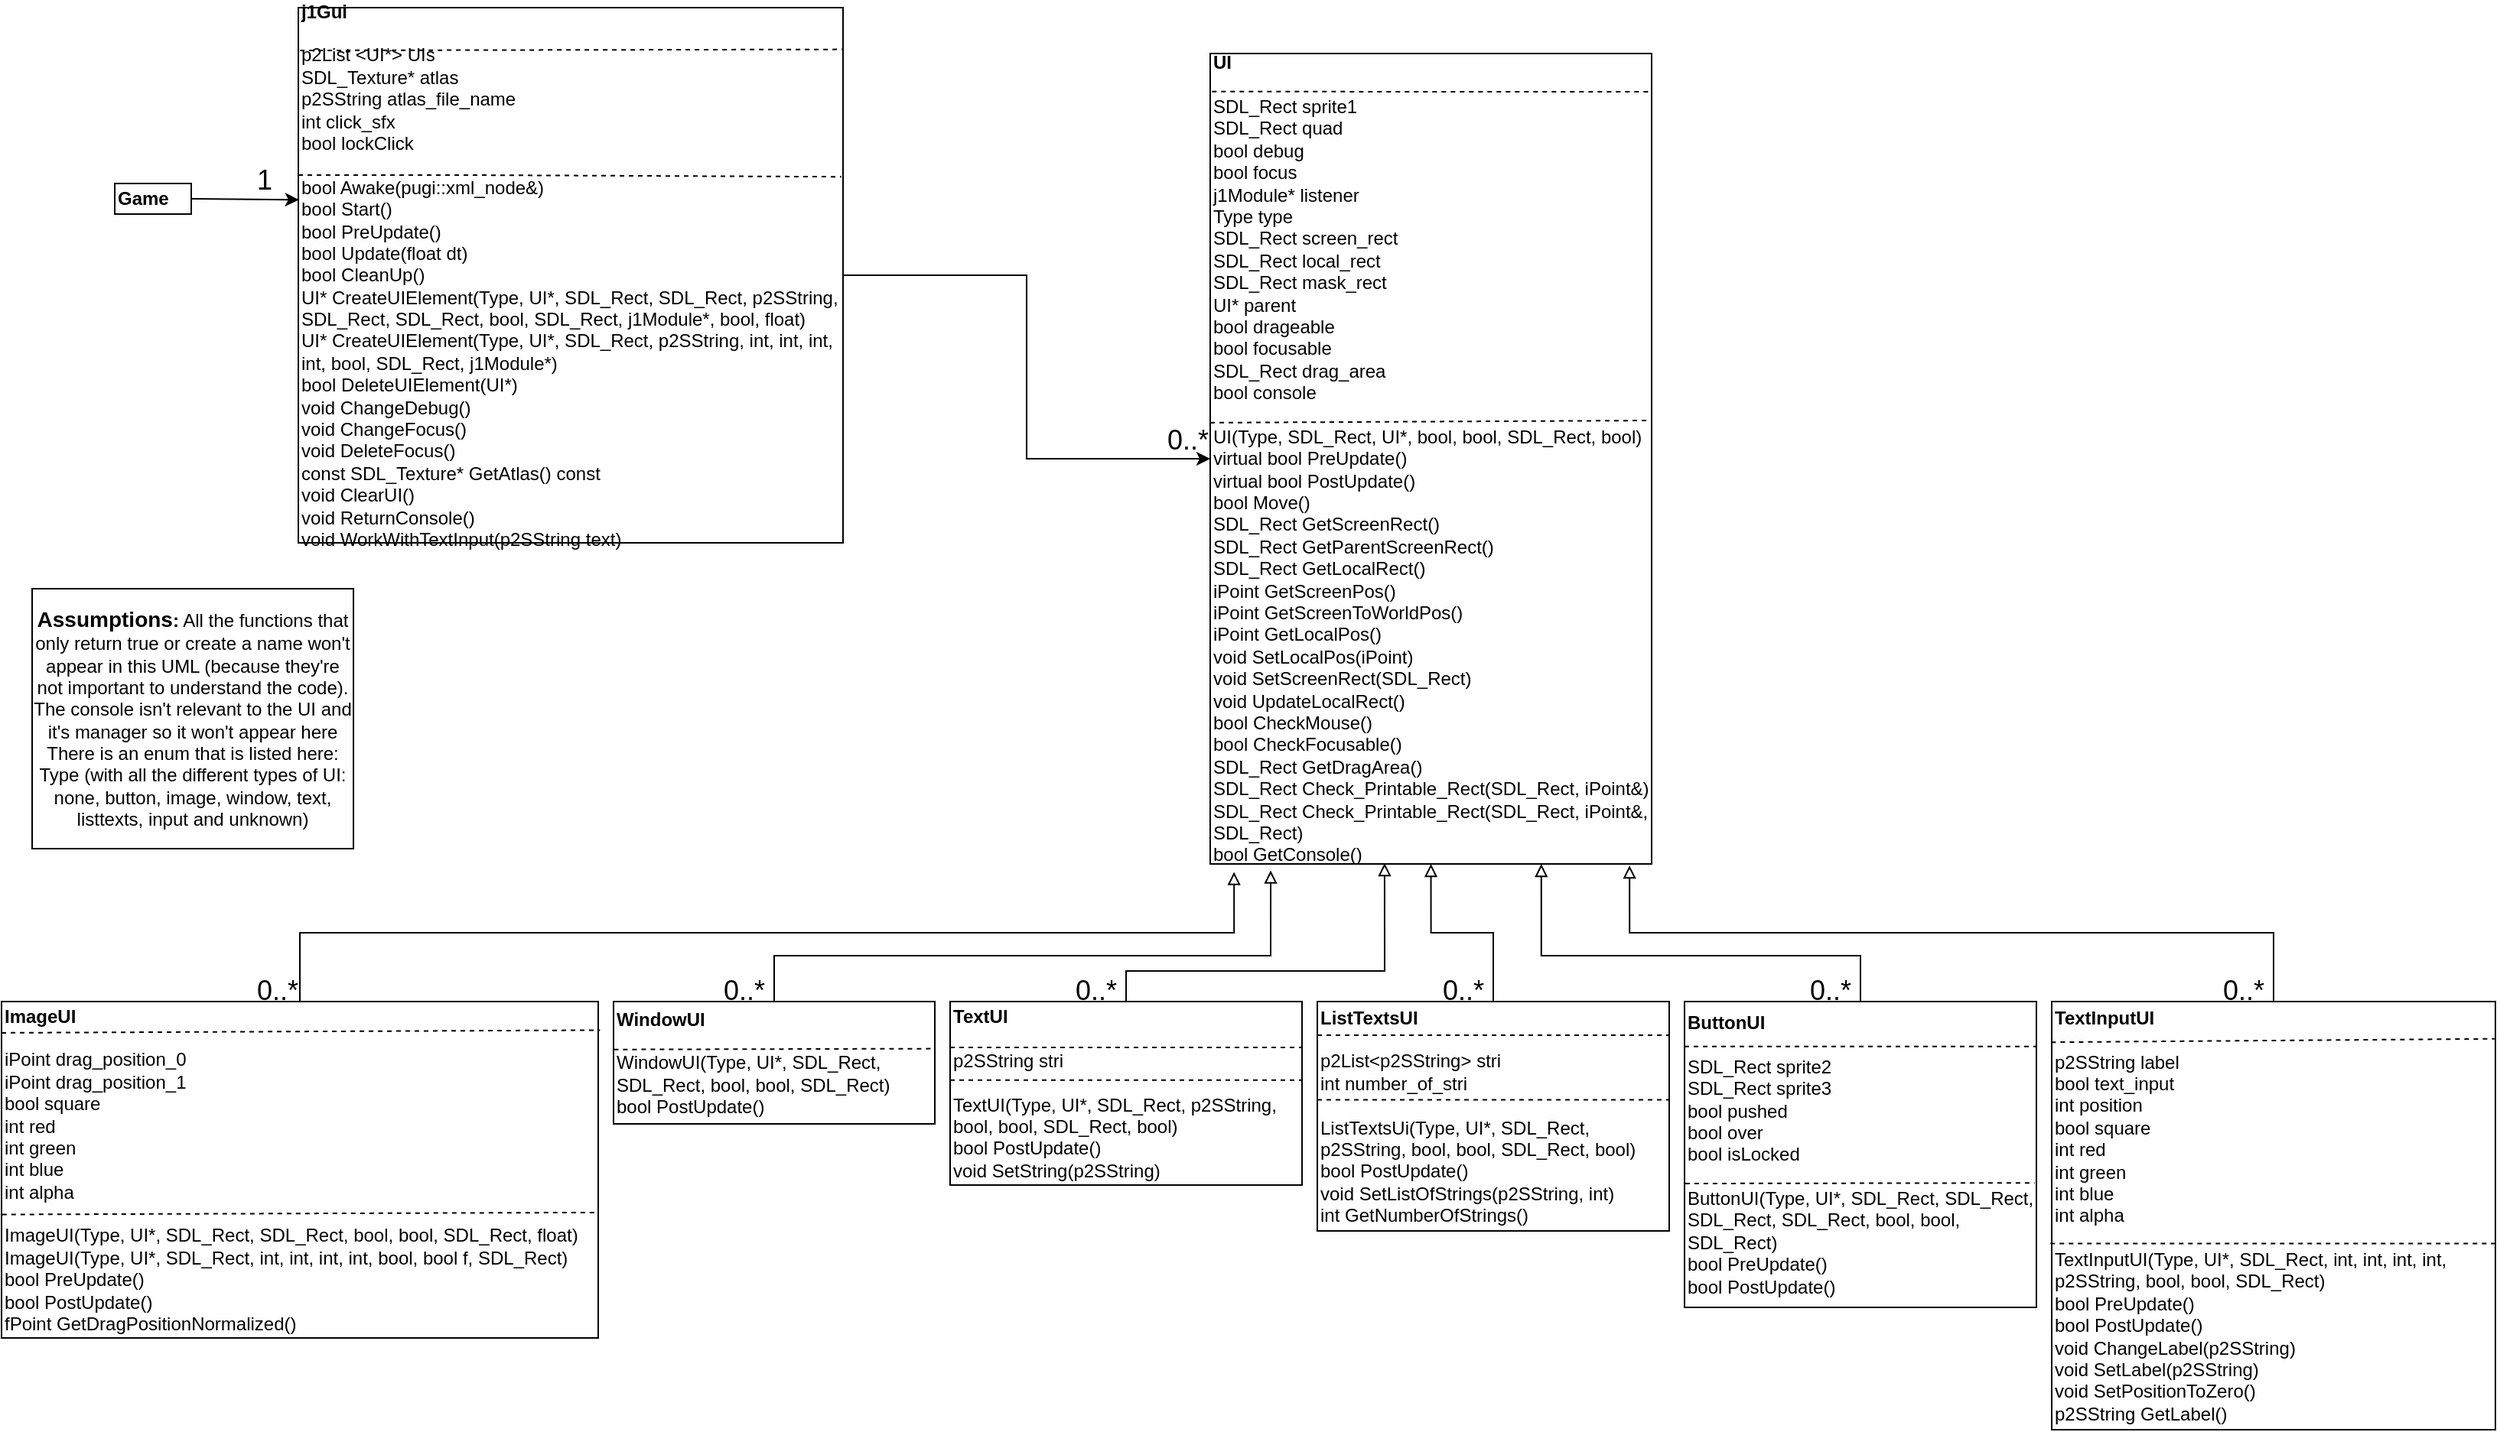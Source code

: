 <mxfile version="12.4.7" type="github">
  <diagram id="9TCni8zkd9GzKKKIGCB6" name="Page-1">
    <mxGraphModel dx="865" dy="483" grid="1" gridSize="10" guides="1" tooltips="1" connect="1" arrows="1" fold="1" page="1" pageScale="1" pageWidth="827" pageHeight="1169" math="0" shadow="0">
      <root>
        <mxCell id="0"/>
        <mxCell id="1" parent="0"/>
        <mxCell id="NNJdT-l5_N1uOXzTAoso-7" value="&lt;b&gt;Game&lt;/b&gt;" style="rounded=0;whiteSpace=wrap;html=1;align=left;" vertex="1" parent="1">
          <mxGeometry x="84" y="125" width="50" height="20" as="geometry"/>
        </mxCell>
        <mxCell id="NNJdT-l5_N1uOXzTAoso-19" style="edgeStyle=orthogonalEdgeStyle;rounded=0;orthogonalLoop=1;jettySize=auto;html=1;exitX=1;exitY=0.5;exitDx=0;exitDy=0;entryX=0;entryY=0.5;entryDx=0;entryDy=0;" edge="1" parent="1" source="NNJdT-l5_N1uOXzTAoso-8" target="NNJdT-l5_N1uOXzTAoso-14">
          <mxGeometry relative="1" as="geometry"/>
        </mxCell>
        <mxCell id="NNJdT-l5_N1uOXzTAoso-8" value="&lt;b&gt;j1Gui&lt;/b&gt;&lt;br&gt;&lt;br&gt;&lt;div&gt;p2List &amp;lt;UI*&amp;gt; UIs&lt;/div&gt;&lt;div&gt;SDL_Texture* atlas&lt;/div&gt;&lt;div&gt;p2SString atlas_file_name&lt;/div&gt;&lt;div&gt;&lt;div&gt;int click_sfx&lt;/div&gt;&lt;div&gt;bool lockClick&lt;/div&gt;&lt;/div&gt;&lt;br&gt;&lt;div&gt;bool Awake(pugi::xml_node&amp;amp;)&lt;/div&gt;&lt;div&gt;&lt;span&gt;bool Start()&lt;/span&gt;&lt;br&gt;&lt;/div&gt;&lt;div&gt;&lt;span&gt;bool PreUpdate()&lt;/span&gt;&lt;br&gt;&lt;/div&gt;&lt;div&gt;&lt;span&gt;bool Update(float dt)&lt;/span&gt;&lt;br&gt;&lt;/div&gt;&lt;div&gt;&lt;span&gt;bool CleanUp()&lt;/span&gt;&lt;br&gt;&lt;/div&gt;&lt;div&gt;&lt;span&gt;&lt;div&gt;UI* CreateUIElement(Type, UI*, SDL_Rect, SDL_Rect, p2SString, SDL_Rect, SDL_Rect, bool,&lt;span style=&quot;white-space: pre&quot;&gt;	&lt;/span&gt;S&lt;span&gt;DL_Rect, j1Module*, bool, float)&lt;/span&gt;&lt;/div&gt;&lt;div&gt;UI* CreateUIElement(Type, UI*, SDL_Rect, p2SString, int, int, int, int, bool, SDL_Rect, j1Module*)&lt;/div&gt;&lt;/span&gt;&lt;/div&gt;&lt;div&gt;&lt;div&gt;bool DeleteUIElement(UI*)&lt;/div&gt;&lt;div&gt;&lt;span&gt;void ChangeDebug()&lt;/span&gt;&lt;br&gt;&lt;/div&gt;&lt;div&gt;&lt;span&gt;void ChangeFocus()&lt;/span&gt;&lt;br&gt;&lt;/div&gt;&lt;div&gt;&lt;span&gt;void DeleteFocus()&lt;/span&gt;&lt;br&gt;&lt;/div&gt;&lt;div&gt;&lt;span&gt;const SDL_Texture* GetAtlas() const&lt;/span&gt;&lt;br&gt;&lt;/div&gt;&lt;div&gt;&lt;span&gt;void ClearUI()&lt;/span&gt;&lt;br&gt;&lt;/div&gt;&lt;div&gt;&lt;span&gt;void ReturnConsole()&lt;/span&gt;&lt;br&gt;&lt;/div&gt;&lt;div&gt;&lt;span&gt;void WorkWithTextInput(p2SString text)&lt;/span&gt;&lt;br&gt;&lt;/div&gt;&lt;/div&gt;" style="rounded=0;whiteSpace=wrap;html=1;align=left;" vertex="1" parent="1">
          <mxGeometry x="204" y="10" width="356" height="350" as="geometry"/>
        </mxCell>
        <mxCell id="NNJdT-l5_N1uOXzTAoso-9" value="" style="endArrow=none;dashed=1;html=1;exitX=0.003;exitY=0.08;exitDx=0;exitDy=0;exitPerimeter=0;entryX=0.999;entryY=0.078;entryDx=0;entryDy=0;entryPerimeter=0;" edge="1" parent="1" source="NNJdT-l5_N1uOXzTAoso-8" target="NNJdT-l5_N1uOXzTAoso-8">
          <mxGeometry width="50" height="50" relative="1" as="geometry">
            <mxPoint x="210" y="80" as="sourcePoint"/>
            <mxPoint x="420" y="81" as="targetPoint"/>
          </mxGeometry>
        </mxCell>
        <mxCell id="NNJdT-l5_N1uOXzTAoso-10" value="" style="endArrow=none;dashed=1;html=1;entryX=0.997;entryY=0.316;entryDx=0;entryDy=0;entryPerimeter=0;" edge="1" parent="1" target="NNJdT-l5_N1uOXzTAoso-8">
          <mxGeometry width="50" height="50" relative="1" as="geometry">
            <mxPoint x="204" y="119.5" as="sourcePoint"/>
            <mxPoint x="421" y="120" as="targetPoint"/>
            <Array as="points">
              <mxPoint x="315" y="119.5"/>
            </Array>
          </mxGeometry>
        </mxCell>
        <mxCell id="NNJdT-l5_N1uOXzTAoso-11" value="" style="endArrow=classic;html=1;exitX=1;exitY=0.5;exitDx=0;exitDy=0;entryX=0.001;entryY=0.359;entryDx=0;entryDy=0;entryPerimeter=0;" edge="1" parent="1" source="NNJdT-l5_N1uOXzTAoso-7" target="NNJdT-l5_N1uOXzTAoso-8">
          <mxGeometry width="50" height="50" relative="1" as="geometry">
            <mxPoint x="84" y="230" as="sourcePoint"/>
            <mxPoint x="140" y="150" as="targetPoint"/>
          </mxGeometry>
        </mxCell>
        <mxCell id="NNJdT-l5_N1uOXzTAoso-12" value="&lt;font style=&quot;font-size: 18px&quot;&gt;1&lt;/font&gt;" style="text;html=1;resizable=0;points=[];autosize=1;align=left;verticalAlign=top;spacingTop=-4;" vertex="1" parent="1">
          <mxGeometry x="174.5" y="110" width="30" height="20" as="geometry"/>
        </mxCell>
        <mxCell id="NNJdT-l5_N1uOXzTAoso-14" value="&lt;b&gt;UI&lt;br&gt;&lt;/b&gt;&lt;br&gt;&lt;div&gt;SDL_Rect sprite1&lt;/div&gt;&lt;div&gt;SDL_Rect quad&lt;/div&gt;&lt;div&gt;bool debug&lt;/div&gt;&lt;div&gt;bool focus&lt;/div&gt;&lt;div&gt;j1Module* listener&lt;/div&gt;&lt;div&gt;Type type&lt;/div&gt;&lt;div&gt;&lt;span&gt;SDL_Rect screen_rect&lt;/span&gt;&lt;br&gt;&lt;/div&gt;&lt;div&gt;SDL_Rect local_rect&lt;/div&gt;&lt;div&gt;SDL_Rect mask_rect&lt;/div&gt;&lt;div&gt;UI* parent&lt;/div&gt;&lt;div&gt;bool drageable&lt;/div&gt;&lt;div&gt;bool focusable&lt;/div&gt;&lt;div&gt;SDL_Rect drag_area&lt;/div&gt;&lt;div&gt;bool console&lt;/div&gt;&lt;br&gt;UI(Type, SDL_Rect, UI*, bool, bool, SDL_Rect, bool)&lt;br&gt;&lt;div&gt;virtual bool PreUpdate()&lt;/div&gt;&lt;div&gt;virtual bool PostUpdate()&lt;/div&gt;&lt;div&gt;&lt;div&gt;bool Move()&lt;/div&gt;&lt;div&gt;&lt;span&gt;SDL_Rect GetScreenRect()&lt;/span&gt;&lt;br&gt;&lt;/div&gt;&lt;div&gt;SDL_Rect GetParentScreenRect()&lt;/div&gt;&lt;div&gt;SDL_Rect GetLocalRect()&lt;/div&gt;&lt;div&gt;iPoint GetScreenPos()&lt;/div&gt;&lt;div&gt;iPoint GetScreenToWorldPos()&lt;/div&gt;&lt;div&gt;iPoint GetLocalPos()&lt;/div&gt;&lt;div&gt;void SetLocalPos(iPoint)&lt;/div&gt;&lt;div&gt;void SetScreenRect(SDL_Rect)&lt;/div&gt;&lt;div&gt;void UpdateLocalRect()&lt;/div&gt;&lt;div&gt;bool CheckMouse()&lt;/div&gt;&lt;div&gt;bool CheckFocusable()&lt;/div&gt;&lt;div&gt;SDL_Rect GetDragArea()&lt;/div&gt;&lt;div&gt;SDL_Rect Check_Printable_Rect(SDL_Rect, iPoint&amp;amp;)&lt;/div&gt;&lt;div&gt;SDL_Rect Check_Printable_Rect(SDL_Rect, iPoint&amp;amp;, SDL_Rect)&lt;/div&gt;&lt;div&gt;bool GetConsole()&lt;/div&gt;&lt;/div&gt;" style="rounded=0;whiteSpace=wrap;html=1;align=left;" vertex="1" parent="1">
          <mxGeometry x="800" y="40" width="288.5" height="530" as="geometry"/>
        </mxCell>
        <mxCell id="NNJdT-l5_N1uOXzTAoso-15" value="" style="endArrow=none;dashed=1;html=1;exitX=0.004;exitY=0.047;exitDx=0;exitDy=0;exitPerimeter=0;" edge="1" parent="1" source="NNJdT-l5_N1uOXzTAoso-14">
          <mxGeometry width="50" height="50" relative="1" as="geometry">
            <mxPoint x="796" y="75" as="sourcePoint"/>
            <mxPoint x="1089" y="65" as="targetPoint"/>
          </mxGeometry>
        </mxCell>
        <mxCell id="NNJdT-l5_N1uOXzTAoso-16" value="&lt;font style=&quot;font-size: 18px&quot;&gt;0..*&lt;/font&gt;" style="text;html=1;resizable=0;points=[];autosize=1;align=left;verticalAlign=top;spacingTop=-4;" vertex="1" parent="1">
          <mxGeometry x="770" y="280" width="40" height="20" as="geometry"/>
        </mxCell>
        <mxCell id="NNJdT-l5_N1uOXzTAoso-20" value="" style="endArrow=none;dashed=1;html=1;exitX=0.004;exitY=0.047;exitDx=0;exitDy=0;exitPerimeter=0;" edge="1" parent="1">
          <mxGeometry width="50" height="50" relative="1" as="geometry">
            <mxPoint x="800.004" y="281.44" as="sourcePoint"/>
            <mxPoint x="1087.85" y="280" as="targetPoint"/>
          </mxGeometry>
        </mxCell>
        <mxCell id="NNJdT-l5_N1uOXzTAoso-42" style="edgeStyle=orthogonalEdgeStyle;rounded=0;orthogonalLoop=1;jettySize=auto;html=1;exitX=0.5;exitY=0;exitDx=0;exitDy=0;entryX=0.054;entryY=1.01;entryDx=0;entryDy=0;endArrow=block;endFill=0;entryPerimeter=0;" edge="1" parent="1" source="NNJdT-l5_N1uOXzTAoso-21" target="NNJdT-l5_N1uOXzTAoso-14">
          <mxGeometry relative="1" as="geometry"/>
        </mxCell>
        <mxCell id="NNJdT-l5_N1uOXzTAoso-21" value="&lt;b&gt;ImageUI&lt;/b&gt;&lt;br&gt;&lt;br&gt;&lt;div&gt;&lt;div&gt;iPoint drag_position_0&lt;/div&gt;&lt;div&gt;iPoint drag_position_1&lt;/div&gt;&lt;div&gt;bool square&lt;/div&gt;&lt;div&gt;int red&lt;/div&gt;&lt;div&gt;int green&lt;/div&gt;&lt;div&gt;int blue&lt;/div&gt;&lt;div&gt;int alpha&lt;/div&gt;&lt;/div&gt;&lt;br&gt;&lt;div&gt;ImageUI(Type, UI*, SDL_Rect, SDL_Rect, bool, bool, SDL_Rect, float)&lt;/div&gt;&lt;div&gt;ImageUI(Type, UI*, SDL_Rect, int, int, int, int, bool, bool f, SDL_Rect)&lt;/div&gt;&lt;div&gt;&lt;div&gt;bool PreUpdate()&lt;/div&gt;&lt;div&gt;&lt;span&gt;bool PostUpdate()&lt;/span&gt;&lt;/div&gt;&lt;div&gt;fPoint GetDragPositionNormalized()&lt;/div&gt;&lt;/div&gt;&lt;div&gt;&lt;/div&gt;" style="rounded=0;whiteSpace=wrap;html=1;align=left;" vertex="1" parent="1">
          <mxGeometry x="10" y="660" width="390" height="220" as="geometry"/>
        </mxCell>
        <mxCell id="NNJdT-l5_N1uOXzTAoso-22" value="" style="endArrow=none;dashed=1;html=1;entryX=1.003;entryY=0.085;entryDx=0;entryDy=0;entryPerimeter=0;exitX=0;exitY=0.093;exitDx=0;exitDy=0;exitPerimeter=0;" edge="1" parent="1" source="NNJdT-l5_N1uOXzTAoso-21" target="NNJdT-l5_N1uOXzTAoso-21">
          <mxGeometry width="50" height="50" relative="1" as="geometry">
            <mxPoint x="421.5" y="660.5" as="sourcePoint"/>
            <mxPoint x="538.5" y="660.5" as="targetPoint"/>
          </mxGeometry>
        </mxCell>
        <mxCell id="NNJdT-l5_N1uOXzTAoso-23" value="" style="endArrow=none;dashed=1;html=1;entryX=0.999;entryY=0.627;entryDx=0;entryDy=0;exitX=0.001;exitY=0.633;exitDx=0;exitDy=0;exitPerimeter=0;entryPerimeter=0;" edge="1" parent="1" source="NNJdT-l5_N1uOXzTAoso-21" target="NNJdT-l5_N1uOXzTAoso-21">
          <mxGeometry width="50" height="50" relative="1" as="geometry">
            <mxPoint x="15" y="807" as="sourcePoint"/>
            <mxPoint x="542.5" y="880.5" as="targetPoint"/>
          </mxGeometry>
        </mxCell>
        <mxCell id="NNJdT-l5_N1uOXzTAoso-43" style="edgeStyle=orthogonalEdgeStyle;rounded=0;orthogonalLoop=1;jettySize=auto;html=1;exitX=0.5;exitY=0;exitDx=0;exitDy=0;entryX=0.137;entryY=1.008;entryDx=0;entryDy=0;entryPerimeter=0;endArrow=block;endFill=0;" edge="1" parent="1" source="NNJdT-l5_N1uOXzTAoso-25" target="NNJdT-l5_N1uOXzTAoso-14">
          <mxGeometry relative="1" as="geometry">
            <Array as="points">
              <mxPoint x="515" y="630"/>
              <mxPoint x="840" y="630"/>
            </Array>
          </mxGeometry>
        </mxCell>
        <mxCell id="NNJdT-l5_N1uOXzTAoso-25" value="&lt;b&gt;WindowUI&lt;/b&gt;&lt;br&gt;&lt;br&gt;&lt;div&gt;WindowUI(Type, UI*, SDL_Rect, SDL_Rect, bool, bool, SDL_Rect)&lt;/div&gt;&lt;div&gt;&lt;span&gt;bool PostUpdate()&lt;/span&gt;&lt;/div&gt;&lt;div&gt;&lt;/div&gt;" style="rounded=0;whiteSpace=wrap;html=1;align=left;" vertex="1" parent="1">
          <mxGeometry x="410" y="660" width="210" height="80" as="geometry"/>
        </mxCell>
        <mxCell id="NNJdT-l5_N1uOXzTAoso-26" value="" style="endArrow=none;dashed=1;html=1;exitX=0.001;exitY=0.392;exitDx=0;exitDy=0;exitPerimeter=0;entryX=0.998;entryY=0.385;entryDx=0;entryDy=0;entryPerimeter=0;" edge="1" parent="1" source="NNJdT-l5_N1uOXzTAoso-25" target="NNJdT-l5_N1uOXzTAoso-25">
          <mxGeometry width="50" height="50" relative="1" as="geometry">
            <mxPoint x="821.5" y="680.5" as="sourcePoint"/>
            <mxPoint x="801" y="714" as="targetPoint"/>
          </mxGeometry>
        </mxCell>
        <mxCell id="NNJdT-l5_N1uOXzTAoso-44" style="edgeStyle=orthogonalEdgeStyle;rounded=0;orthogonalLoop=1;jettySize=auto;html=1;exitX=0.5;exitY=0;exitDx=0;exitDy=0;entryX=0.395;entryY=0.999;entryDx=0;entryDy=0;entryPerimeter=0;endArrow=block;endFill=0;" edge="1" parent="1" source="NNJdT-l5_N1uOXzTAoso-28" target="NNJdT-l5_N1uOXzTAoso-14">
          <mxGeometry relative="1" as="geometry">
            <Array as="points">
              <mxPoint x="745" y="640"/>
              <mxPoint x="914" y="640"/>
            </Array>
          </mxGeometry>
        </mxCell>
        <mxCell id="NNJdT-l5_N1uOXzTAoso-28" value="&lt;b&gt;TextUI&lt;/b&gt;&lt;br&gt;&lt;br&gt;&lt;div&gt;p2SString stri&lt;br&gt;&lt;/div&gt;&lt;br&gt;&lt;div&gt;TextUI(Type, UI*, SDL_Rect, p2SString, bool, bool, SDL_Rect, bool)&lt;/div&gt;&lt;div&gt;&lt;div&gt;&lt;span&gt;bool PostUpdate()&lt;/span&gt;&lt;/div&gt;&lt;div&gt;void SetString(p2SString)&lt;/div&gt;&lt;/div&gt;&lt;div&gt;&lt;/div&gt;" style="rounded=0;whiteSpace=wrap;html=1;align=left;" vertex="1" parent="1">
          <mxGeometry x="630" y="660" width="230" height="120" as="geometry"/>
        </mxCell>
        <mxCell id="NNJdT-l5_N1uOXzTAoso-29" value="" style="endArrow=none;dashed=1;html=1;entryX=1;entryY=0.25;entryDx=0;entryDy=0;exitX=0;exitY=0.25;exitDx=0;exitDy=0;" edge="1" parent="1" source="NNJdT-l5_N1uOXzTAoso-28" target="NNJdT-l5_N1uOXzTAoso-28">
          <mxGeometry width="50" height="50" relative="1" as="geometry">
            <mxPoint x="1251.5" y="540.5" as="sourcePoint"/>
            <mxPoint x="1368.5" y="540.5" as="targetPoint"/>
          </mxGeometry>
        </mxCell>
        <mxCell id="NNJdT-l5_N1uOXzTAoso-30" value="" style="endArrow=none;dashed=1;html=1;entryX=0.999;entryY=0.428;entryDx=0;entryDy=0;exitX=0;exitY=0.428;exitDx=0;exitDy=0;exitPerimeter=0;entryPerimeter=0;" edge="1" parent="1" source="NNJdT-l5_N1uOXzTAoso-28" target="NNJdT-l5_N1uOXzTAoso-28">
          <mxGeometry width="50" height="50" relative="1" as="geometry">
            <mxPoint x="845" y="687" as="sourcePoint"/>
            <mxPoint x="1372.5" y="760.5" as="targetPoint"/>
          </mxGeometry>
        </mxCell>
        <mxCell id="NNJdT-l5_N1uOXzTAoso-45" style="edgeStyle=orthogonalEdgeStyle;rounded=0;orthogonalLoop=1;jettySize=auto;html=1;exitX=0.5;exitY=0;exitDx=0;exitDy=0;entryX=0.5;entryY=1;entryDx=0;entryDy=0;endArrow=block;endFill=0;" edge="1" parent="1" source="NNJdT-l5_N1uOXzTAoso-32" target="NNJdT-l5_N1uOXzTAoso-14">
          <mxGeometry relative="1" as="geometry"/>
        </mxCell>
        <mxCell id="NNJdT-l5_N1uOXzTAoso-32" value="&lt;b&gt;ListTextsUI&lt;/b&gt;&lt;br&gt;&lt;br&gt;&lt;div&gt;p2List&amp;lt;p2SString&amp;gt; stri&lt;br&gt;&lt;/div&gt;&lt;div&gt;int number_of_stri&lt;br&gt;&lt;/div&gt;&lt;br&gt;&lt;div&gt;ListTextsUi(Type, UI*, SDL_Rect, p2SString, bool, bool, SDL_Rect, bool)&lt;/div&gt;&lt;div&gt;&lt;div&gt;&lt;span&gt;bool PostUpdate()&lt;/span&gt;&lt;/div&gt;&lt;div&gt;void SetListOfStrings(p2SString, int)&lt;/div&gt;&lt;/div&gt;&lt;div&gt;int GetNumberOfStrings()&lt;br&gt;&lt;/div&gt;&lt;div&gt;&lt;/div&gt;" style="rounded=0;whiteSpace=wrap;html=1;align=left;" vertex="1" parent="1">
          <mxGeometry x="870" y="660" width="230" height="150" as="geometry"/>
        </mxCell>
        <mxCell id="NNJdT-l5_N1uOXzTAoso-33" value="" style="endArrow=none;dashed=1;html=1;entryX=0.999;entryY=0.147;entryDx=0;entryDy=0;entryPerimeter=0;exitX=0;exitY=0.147;exitDx=0;exitDy=0;exitPerimeter=0;" edge="1" parent="1" source="NNJdT-l5_N1uOXzTAoso-32" target="NNJdT-l5_N1uOXzTAoso-32">
          <mxGeometry width="50" height="50" relative="1" as="geometry">
            <mxPoint x="1491.5" y="570.5" as="sourcePoint"/>
            <mxPoint x="1608.5" y="570.5" as="targetPoint"/>
          </mxGeometry>
        </mxCell>
        <mxCell id="NNJdT-l5_N1uOXzTAoso-34" value="" style="endArrow=none;dashed=1;html=1;entryX=0.999;entryY=0.428;entryDx=0;entryDy=0;exitX=0;exitY=0.428;exitDx=0;exitDy=0;exitPerimeter=0;entryPerimeter=0;" edge="1" parent="1" source="NNJdT-l5_N1uOXzTAoso-32" target="NNJdT-l5_N1uOXzTAoso-32">
          <mxGeometry width="50" height="50" relative="1" as="geometry">
            <mxPoint x="1085" y="717" as="sourcePoint"/>
            <mxPoint x="1612.5" y="790.5" as="targetPoint"/>
          </mxGeometry>
        </mxCell>
        <mxCell id="NNJdT-l5_N1uOXzTAoso-46" style="edgeStyle=orthogonalEdgeStyle;rounded=0;orthogonalLoop=1;jettySize=auto;html=1;exitX=0.5;exitY=0;exitDx=0;exitDy=0;entryX=0.75;entryY=1;entryDx=0;entryDy=0;endArrow=block;endFill=0;" edge="1" parent="1" source="NNJdT-l5_N1uOXzTAoso-35" target="NNJdT-l5_N1uOXzTAoso-14">
          <mxGeometry relative="1" as="geometry">
            <Array as="points">
              <mxPoint x="1225" y="630"/>
              <mxPoint x="1016" y="630"/>
            </Array>
          </mxGeometry>
        </mxCell>
        <mxCell id="NNJdT-l5_N1uOXzTAoso-35" value="&lt;b&gt;ButtonUI&lt;/b&gt;&lt;br&gt;&lt;br&gt;&lt;div&gt;&lt;div&gt;SDL_Rect sprite2&lt;/div&gt;&lt;div&gt;SDL_Rect sprite3&lt;/div&gt;&lt;div&gt;bool pushed&lt;/div&gt;&lt;div&gt;bool over&lt;/div&gt;&lt;div&gt;bool isLocked&lt;/div&gt;&lt;/div&gt;&lt;br&gt;&lt;div&gt;ButtonUI(Type, UI*, SDL_Rect, SDL_Rect, SDL_Rect, SDL_Rect, bool, bool, SDL_Rect)&lt;/div&gt;&lt;div&gt;bool PreUpdate()&lt;br&gt;&lt;/div&gt;&lt;div&gt;&lt;div&gt;&lt;span&gt;bool PostUpdate()&lt;/span&gt;&lt;/div&gt;&lt;/div&gt;&lt;div&gt;&lt;/div&gt;" style="rounded=0;whiteSpace=wrap;html=1;align=left;" vertex="1" parent="1">
          <mxGeometry x="1110" y="660" width="230" height="200" as="geometry"/>
        </mxCell>
        <mxCell id="NNJdT-l5_N1uOXzTAoso-36" value="" style="endArrow=none;dashed=1;html=1;entryX=0.999;entryY=0.147;entryDx=0;entryDy=0;entryPerimeter=0;exitX=0;exitY=0.147;exitDx=0;exitDy=0;exitPerimeter=0;" edge="1" parent="1" source="NNJdT-l5_N1uOXzTAoso-35" target="NNJdT-l5_N1uOXzTAoso-35">
          <mxGeometry width="50" height="50" relative="1" as="geometry">
            <mxPoint x="1731.5" y="570.5" as="sourcePoint"/>
            <mxPoint x="1848.5" y="570.5" as="targetPoint"/>
          </mxGeometry>
        </mxCell>
        <mxCell id="NNJdT-l5_N1uOXzTAoso-37" value="" style="endArrow=none;dashed=1;html=1;entryX=0.995;entryY=0.593;entryDx=0;entryDy=0;exitX=0.002;exitY=0.595;exitDx=0;exitDy=0;exitPerimeter=0;entryPerimeter=0;" edge="1" parent="1" source="NNJdT-l5_N1uOXzTAoso-35" target="NNJdT-l5_N1uOXzTAoso-35">
          <mxGeometry width="50" height="50" relative="1" as="geometry">
            <mxPoint x="1325" y="717" as="sourcePoint"/>
            <mxPoint x="1852.5" y="790.5" as="targetPoint"/>
          </mxGeometry>
        </mxCell>
        <mxCell id="NNJdT-l5_N1uOXzTAoso-47" style="edgeStyle=orthogonalEdgeStyle;rounded=0;orthogonalLoop=1;jettySize=auto;html=1;exitX=0.5;exitY=0;exitDx=0;exitDy=0;entryX=0.95;entryY=1.002;entryDx=0;entryDy=0;entryPerimeter=0;endArrow=block;endFill=0;" edge="1" parent="1" source="NNJdT-l5_N1uOXzTAoso-38" target="NNJdT-l5_N1uOXzTAoso-14">
          <mxGeometry relative="1" as="geometry"/>
        </mxCell>
        <mxCell id="NNJdT-l5_N1uOXzTAoso-38" value="&lt;b&gt;TextInputUI&lt;/b&gt;&lt;br&gt;&lt;br&gt;&lt;div&gt;&lt;div&gt;p2SString label&lt;/div&gt;&lt;div&gt;bool text_input&lt;/div&gt;&lt;div&gt;int position&lt;/div&gt;&lt;div&gt;bool square&lt;/div&gt;&lt;div&gt;int red&lt;/div&gt;&lt;div&gt;int green&lt;/div&gt;&lt;div&gt;int blue&lt;/div&gt;&lt;div&gt;int alpha&lt;/div&gt;&lt;/div&gt;&lt;br&gt;&lt;div&gt;TextInputUI(Type, UI*, SDL_Rect, int, int, int, int, p2SString, bool, bool, SDL_Rect)&lt;/div&gt;&lt;div&gt;bool PreUpdate()&lt;br&gt;&lt;/div&gt;&lt;div&gt;&lt;div&gt;&lt;span&gt;bool PostUpdate()&lt;/span&gt;&lt;/div&gt;&lt;/div&gt;&lt;div&gt;&lt;span&gt;&lt;div&gt;void ChangeLabel(p2SString)&lt;/div&gt;&lt;div&gt;&lt;span&gt;void SetLabel(p2SString)&lt;/span&gt;&lt;br&gt;&lt;/div&gt;&lt;div&gt;void SetPositionToZero()&lt;/div&gt;&lt;div&gt;p2SString GetLabel()&lt;/div&gt;&lt;/span&gt;&lt;/div&gt;&lt;div&gt;&lt;/div&gt;" style="rounded=0;whiteSpace=wrap;html=1;align=left;" vertex="1" parent="1">
          <mxGeometry x="1350" y="660" width="290" height="280" as="geometry"/>
        </mxCell>
        <mxCell id="NNJdT-l5_N1uOXzTAoso-39" value="" style="endArrow=none;dashed=1;html=1;entryX=0.998;entryY=0.087;entryDx=0;entryDy=0;entryPerimeter=0;exitX=-0.001;exitY=0.095;exitDx=0;exitDy=0;exitPerimeter=0;" edge="1" parent="1" source="NNJdT-l5_N1uOXzTAoso-38" target="NNJdT-l5_N1uOXzTAoso-38">
          <mxGeometry width="50" height="50" relative="1" as="geometry">
            <mxPoint x="1991.5" y="570.5" as="sourcePoint"/>
            <mxPoint x="2108.5" y="570.5" as="targetPoint"/>
          </mxGeometry>
        </mxCell>
        <mxCell id="NNJdT-l5_N1uOXzTAoso-40" value="" style="endArrow=none;dashed=1;html=1;entryX=1.001;entryY=0.565;entryDx=0;entryDy=0;exitX=-0.003;exitY=0.565;exitDx=0;exitDy=0;exitPerimeter=0;entryPerimeter=0;" edge="1" parent="1" source="NNJdT-l5_N1uOXzTAoso-38" target="NNJdT-l5_N1uOXzTAoso-38">
          <mxGeometry width="50" height="50" relative="1" as="geometry">
            <mxPoint x="1585" y="717" as="sourcePoint"/>
            <mxPoint x="2112.5" y="790.5" as="targetPoint"/>
          </mxGeometry>
        </mxCell>
        <mxCell id="NNJdT-l5_N1uOXzTAoso-48" value="&lt;font style=&quot;font-size: 18px&quot;&gt;0..*&lt;/font&gt;" style="text;html=1;resizable=0;points=[];autosize=1;align=left;verticalAlign=top;spacingTop=-4;" vertex="1" parent="1">
          <mxGeometry x="1460" y="640" width="40" height="20" as="geometry"/>
        </mxCell>
        <mxCell id="NNJdT-l5_N1uOXzTAoso-49" value="&lt;font style=&quot;font-size: 18px&quot;&gt;0..*&lt;/font&gt;" style="text;html=1;resizable=0;points=[];autosize=1;align=left;verticalAlign=top;spacingTop=-4;" vertex="1" parent="1">
          <mxGeometry x="1190" y="640" width="40" height="20" as="geometry"/>
        </mxCell>
        <mxCell id="NNJdT-l5_N1uOXzTAoso-50" value="&lt;font style=&quot;font-size: 18px&quot;&gt;0..*&lt;/font&gt;" style="text;html=1;resizable=0;points=[];autosize=1;align=left;verticalAlign=top;spacingTop=-4;" vertex="1" parent="1">
          <mxGeometry x="950" y="640" width="40" height="20" as="geometry"/>
        </mxCell>
        <mxCell id="NNJdT-l5_N1uOXzTAoso-51" value="&lt;font style=&quot;font-size: 18px&quot;&gt;0..*&lt;/font&gt;" style="text;html=1;resizable=0;points=[];autosize=1;align=left;verticalAlign=top;spacingTop=-4;" vertex="1" parent="1">
          <mxGeometry x="710" y="640" width="40" height="20" as="geometry"/>
        </mxCell>
        <mxCell id="NNJdT-l5_N1uOXzTAoso-52" value="&lt;font style=&quot;font-size: 18px&quot;&gt;0..*&lt;/font&gt;" style="text;html=1;resizable=0;points=[];autosize=1;align=left;verticalAlign=top;spacingTop=-4;" vertex="1" parent="1">
          <mxGeometry x="480" y="640" width="40" height="20" as="geometry"/>
        </mxCell>
        <mxCell id="NNJdT-l5_N1uOXzTAoso-53" value="&lt;font style=&quot;font-size: 18px&quot;&gt;0..*&lt;/font&gt;" style="text;html=1;resizable=0;points=[];autosize=1;align=left;verticalAlign=top;spacingTop=-4;" vertex="1" parent="1">
          <mxGeometry x="174.5" y="640" width="40" height="20" as="geometry"/>
        </mxCell>
        <mxCell id="NNJdT-l5_N1uOXzTAoso-56" value="&lt;b&gt;&lt;font style=&quot;font-size: 14px&quot;&gt;Assumptions&lt;/font&gt;:&lt;/b&gt; All the functions that only return true or create a name won&#39;t appear in this UML (because they&#39;re not important to understand the code). The console isn&#39;t relevant to the UI and it&#39;s manager so it won&#39;t appear here There is an enum that is listed here: Type (with all the different types of UI: none, button, image, window, text, listtexts, input and unknown)" style="rounded=0;whiteSpace=wrap;html=1;" vertex="1" parent="1">
          <mxGeometry x="30" y="390" width="210" height="170" as="geometry"/>
        </mxCell>
      </root>
    </mxGraphModel>
  </diagram>
</mxfile>
